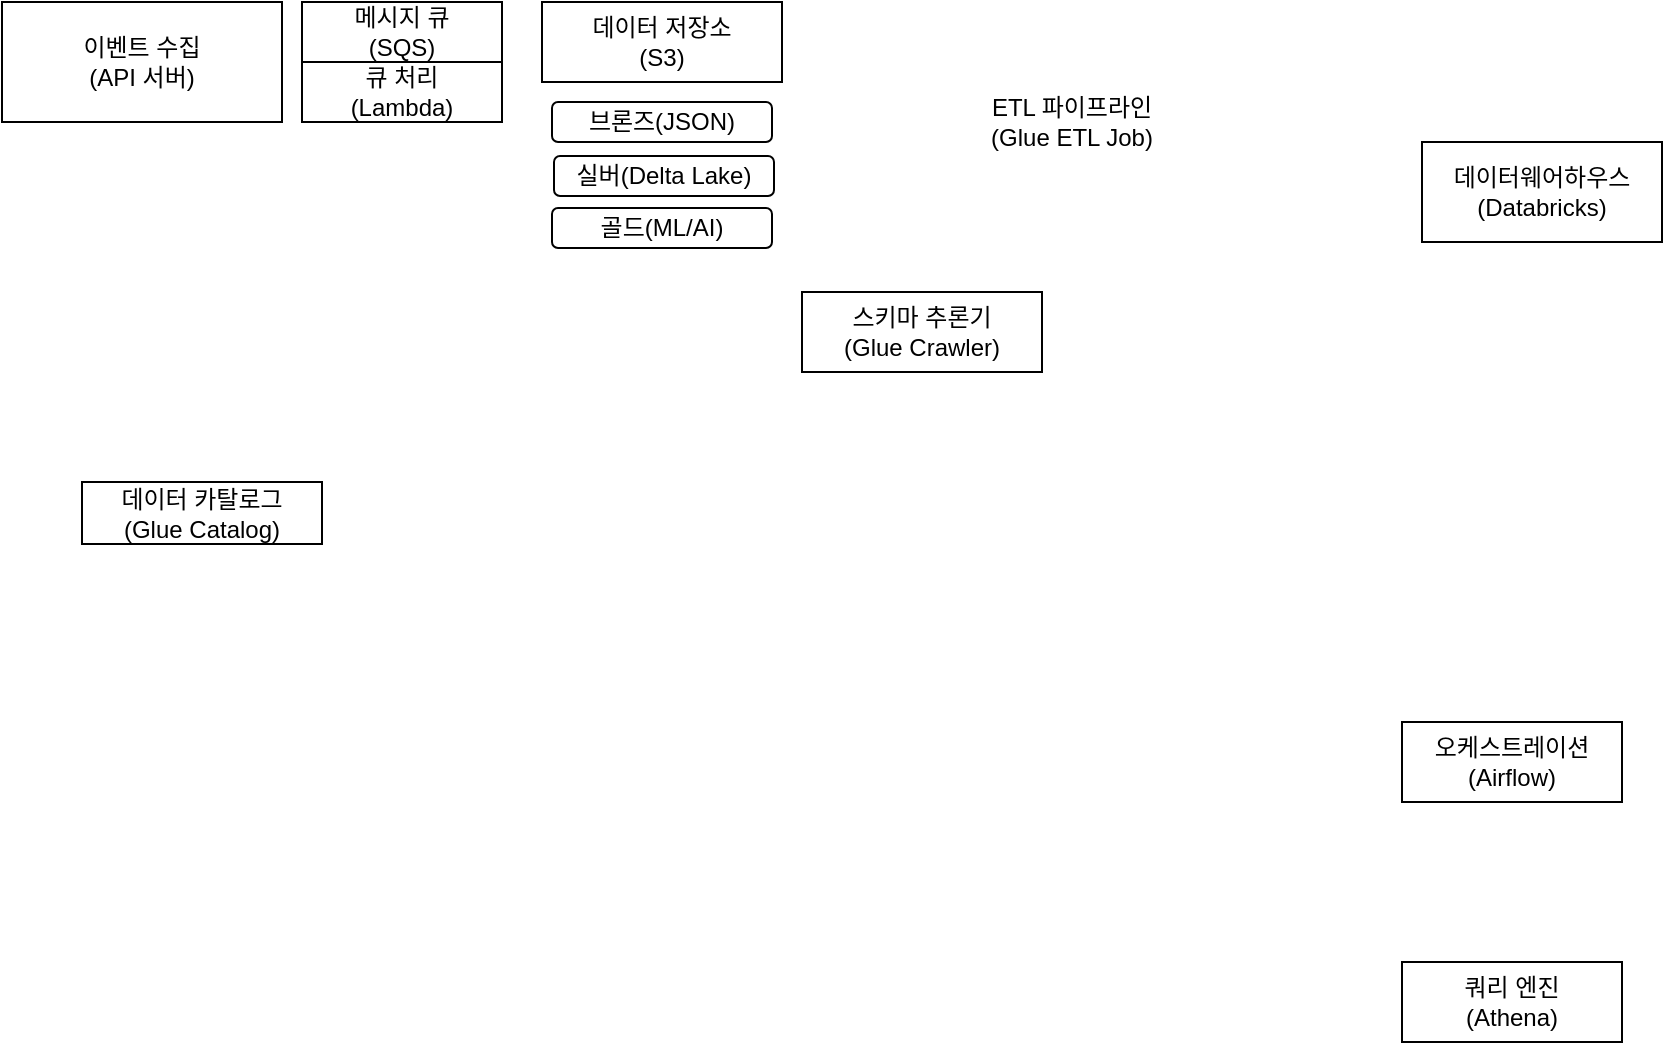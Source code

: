 <mxfile version="26.2.14">
  <diagram name="페이지-1" id="4-Lb67SdzFMOUYUuRfFv">
    <mxGraphModel dx="1493" dy="1328" grid="1" gridSize="10" guides="1" tooltips="1" connect="1" arrows="1" fold="1" page="1" pageScale="1" pageWidth="827" pageHeight="1169" math="0" shadow="0">
      <root>
        <mxCell id="0" />
        <mxCell id="1" parent="0" />
        <mxCell id="h7YVWrTTgNY-4MRIAwYg-1" value="&lt;div&gt;이벤트 수집&lt;/div&gt;&lt;div&gt;(API 서버)&lt;/div&gt;" style="rounded=0;whiteSpace=wrap;html=1;" vertex="1" parent="1">
          <mxGeometry x="60" y="160" width="140" height="60" as="geometry" />
        </mxCell>
        <mxCell id="h7YVWrTTgNY-4MRIAwYg-2" value="메시지 큐&lt;br&gt;(SQS)" style="rounded=0;whiteSpace=wrap;html=1;" vertex="1" parent="1">
          <mxGeometry x="210" y="160" width="100" height="30" as="geometry" />
        </mxCell>
        <mxCell id="h7YVWrTTgNY-4MRIAwYg-3" value="&lt;div&gt;큐 처리&lt;/div&gt;&lt;div&gt;(Lambda)&lt;/div&gt;" style="rounded=0;whiteSpace=wrap;html=1;" vertex="1" parent="1">
          <mxGeometry x="210" y="190" width="100" height="30" as="geometry" />
        </mxCell>
        <mxCell id="h7YVWrTTgNY-4MRIAwYg-4" value="&lt;div&gt;데이터 저장소&lt;/div&gt;&lt;div&gt;(S3)&lt;/div&gt;" style="rounded=0;whiteSpace=wrap;html=1;" vertex="1" parent="1">
          <mxGeometry x="330" y="160" width="120" height="40" as="geometry" />
        </mxCell>
        <mxCell id="h7YVWrTTgNY-4MRIAwYg-5" value="&lt;div&gt;데이터 카탈로그&lt;br&gt;(Glue Catalog)&lt;/div&gt;" style="rounded=0;whiteSpace=wrap;html=1;" vertex="1" parent="1">
          <mxGeometry x="100" y="400" width="120" height="31" as="geometry" />
        </mxCell>
        <mxCell id="h7YVWrTTgNY-4MRIAwYg-6" value="&lt;div&gt;ETL 파이프라인&lt;/div&gt;&lt;div&gt;(Glue ETL Job)&lt;/div&gt;" style="rounded=0;whiteSpace=wrap;html=1;strokeColor=none;" vertex="1" parent="1">
          <mxGeometry x="540" y="200" width="110" height="40" as="geometry" />
        </mxCell>
        <mxCell id="h7YVWrTTgNY-4MRIAwYg-7" value="&lt;div&gt;쿼리 엔진&lt;/div&gt;&lt;div&gt;(Athena)&lt;/div&gt;" style="rounded=0;whiteSpace=wrap;html=1;" vertex="1" parent="1">
          <mxGeometry x="760" y="640" width="110" height="40" as="geometry" />
        </mxCell>
        <mxCell id="h7YVWrTTgNY-4MRIAwYg-8" value="&lt;div&gt;오케스트레이션&lt;/div&gt;&lt;div&gt;(Airflow)&lt;/div&gt;" style="rounded=0;whiteSpace=wrap;html=1;" vertex="1" parent="1">
          <mxGeometry x="760" y="520" width="110" height="40" as="geometry" />
        </mxCell>
        <mxCell id="h7YVWrTTgNY-4MRIAwYg-9" value="&lt;div&gt;데이터웨어하우스&lt;/div&gt;&lt;div&gt;(Databricks)&lt;/div&gt;" style="rounded=0;whiteSpace=wrap;html=1;" vertex="1" parent="1">
          <mxGeometry x="770" y="230" width="120" height="50" as="geometry" />
        </mxCell>
        <mxCell id="h7YVWrTTgNY-4MRIAwYg-10" value="&lt;div&gt;스키마 추론기&lt;/div&gt;&lt;div&gt;(Glue Crawler)&lt;/div&gt;" style="rounded=0;whiteSpace=wrap;html=1;" vertex="1" parent="1">
          <mxGeometry x="460" y="305" width="120" height="40" as="geometry" />
        </mxCell>
        <mxCell id="h7YVWrTTgNY-4MRIAwYg-11" value="브론즈(JSON)" style="rounded=1;whiteSpace=wrap;html=1;" vertex="1" parent="1">
          <mxGeometry x="335" y="210" width="110" height="20" as="geometry" />
        </mxCell>
        <mxCell id="h7YVWrTTgNY-4MRIAwYg-12" value="실버(Delta Lake)" style="rounded=1;whiteSpace=wrap;html=1;" vertex="1" parent="1">
          <mxGeometry x="336" y="237" width="110" height="20" as="geometry" />
        </mxCell>
        <mxCell id="h7YVWrTTgNY-4MRIAwYg-13" value="골드(ML/AI)" style="rounded=1;whiteSpace=wrap;html=1;" vertex="1" parent="1">
          <mxGeometry x="335" y="263" width="110" height="20" as="geometry" />
        </mxCell>
      </root>
    </mxGraphModel>
  </diagram>
</mxfile>
